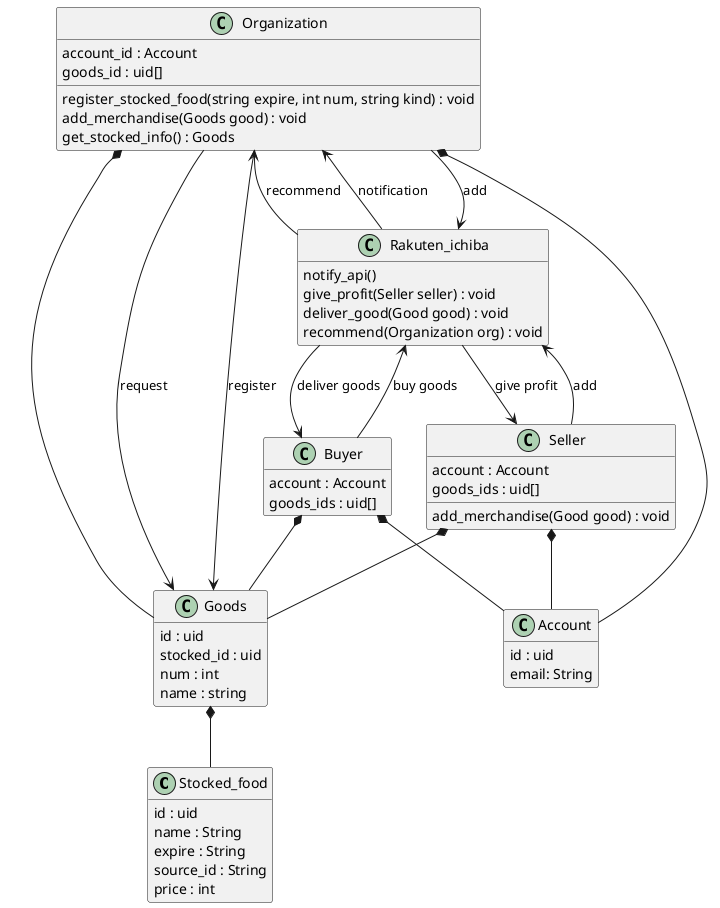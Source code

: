 @startuml
hide empty members

class Stocked_food {
    id : uid
    name : String
    expire : String
    source_id : String
    price : int
}

class Organization {
    account_id : Account
    goods_id : uid[]
    register_stocked_food(string expire, int num, string kind) : void
    add_merchandise(Goods good) : void
    get_stocked_info() : Goods 
}

class Goods {
    id : uid
    stocked_id : uid
    num : int
    name : string
}

class Seller  {
    account : Account
    goods_ids : uid[]
    add_merchandise(Good good) : void
}

class Buyer {
    account : Account
    goods_ids : uid[]
}

class Account {
    id : uid
    email: String
}

class Rakuten_ichiba {
    notify_api()
    give_profit(Seller seller) : void
    deliver_good(Good good) : void
    recommend(Organization org) : void
}


Organization *-- Account
Organization *-- Goods
Organization --> Goods : request
Organization --> Goods : register
Organization --> Rakuten_ichiba : add

Rakuten_ichiba --> Organization : recommend
Rakuten_ichiba --> Organization : notification
Rakuten_ichiba --> Seller : give profit
Rakuten_ichiba --> Buyer : deliver goods

Buyer --> Rakuten_ichiba : buy goods

Buyer *-- Account
Buyer *-- Goods

Seller *-- Account
Seller *-- Goods
Seller --> Rakuten_ichiba : add


Goods *-- Stocked_food

@enduml